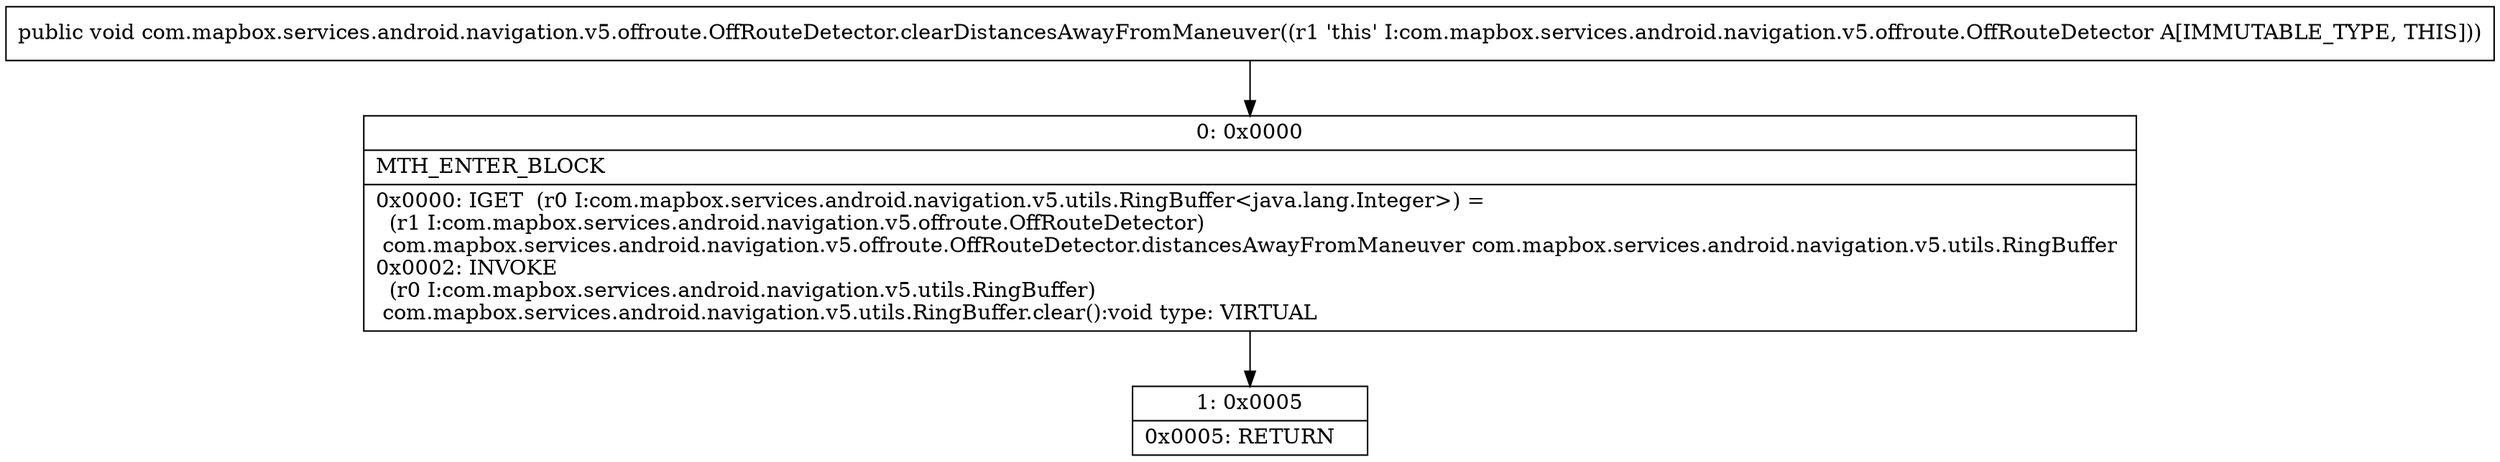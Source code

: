 digraph "CFG forcom.mapbox.services.android.navigation.v5.offroute.OffRouteDetector.clearDistancesAwayFromManeuver()V" {
Node_0 [shape=record,label="{0\:\ 0x0000|MTH_ENTER_BLOCK\l|0x0000: IGET  (r0 I:com.mapbox.services.android.navigation.v5.utils.RingBuffer\<java.lang.Integer\>) = \l  (r1 I:com.mapbox.services.android.navigation.v5.offroute.OffRouteDetector)\l com.mapbox.services.android.navigation.v5.offroute.OffRouteDetector.distancesAwayFromManeuver com.mapbox.services.android.navigation.v5.utils.RingBuffer \l0x0002: INVOKE  \l  (r0 I:com.mapbox.services.android.navigation.v5.utils.RingBuffer)\l com.mapbox.services.android.navigation.v5.utils.RingBuffer.clear():void type: VIRTUAL \l}"];
Node_1 [shape=record,label="{1\:\ 0x0005|0x0005: RETURN   \l}"];
MethodNode[shape=record,label="{public void com.mapbox.services.android.navigation.v5.offroute.OffRouteDetector.clearDistancesAwayFromManeuver((r1 'this' I:com.mapbox.services.android.navigation.v5.offroute.OffRouteDetector A[IMMUTABLE_TYPE, THIS])) }"];
MethodNode -> Node_0;
Node_0 -> Node_1;
}

